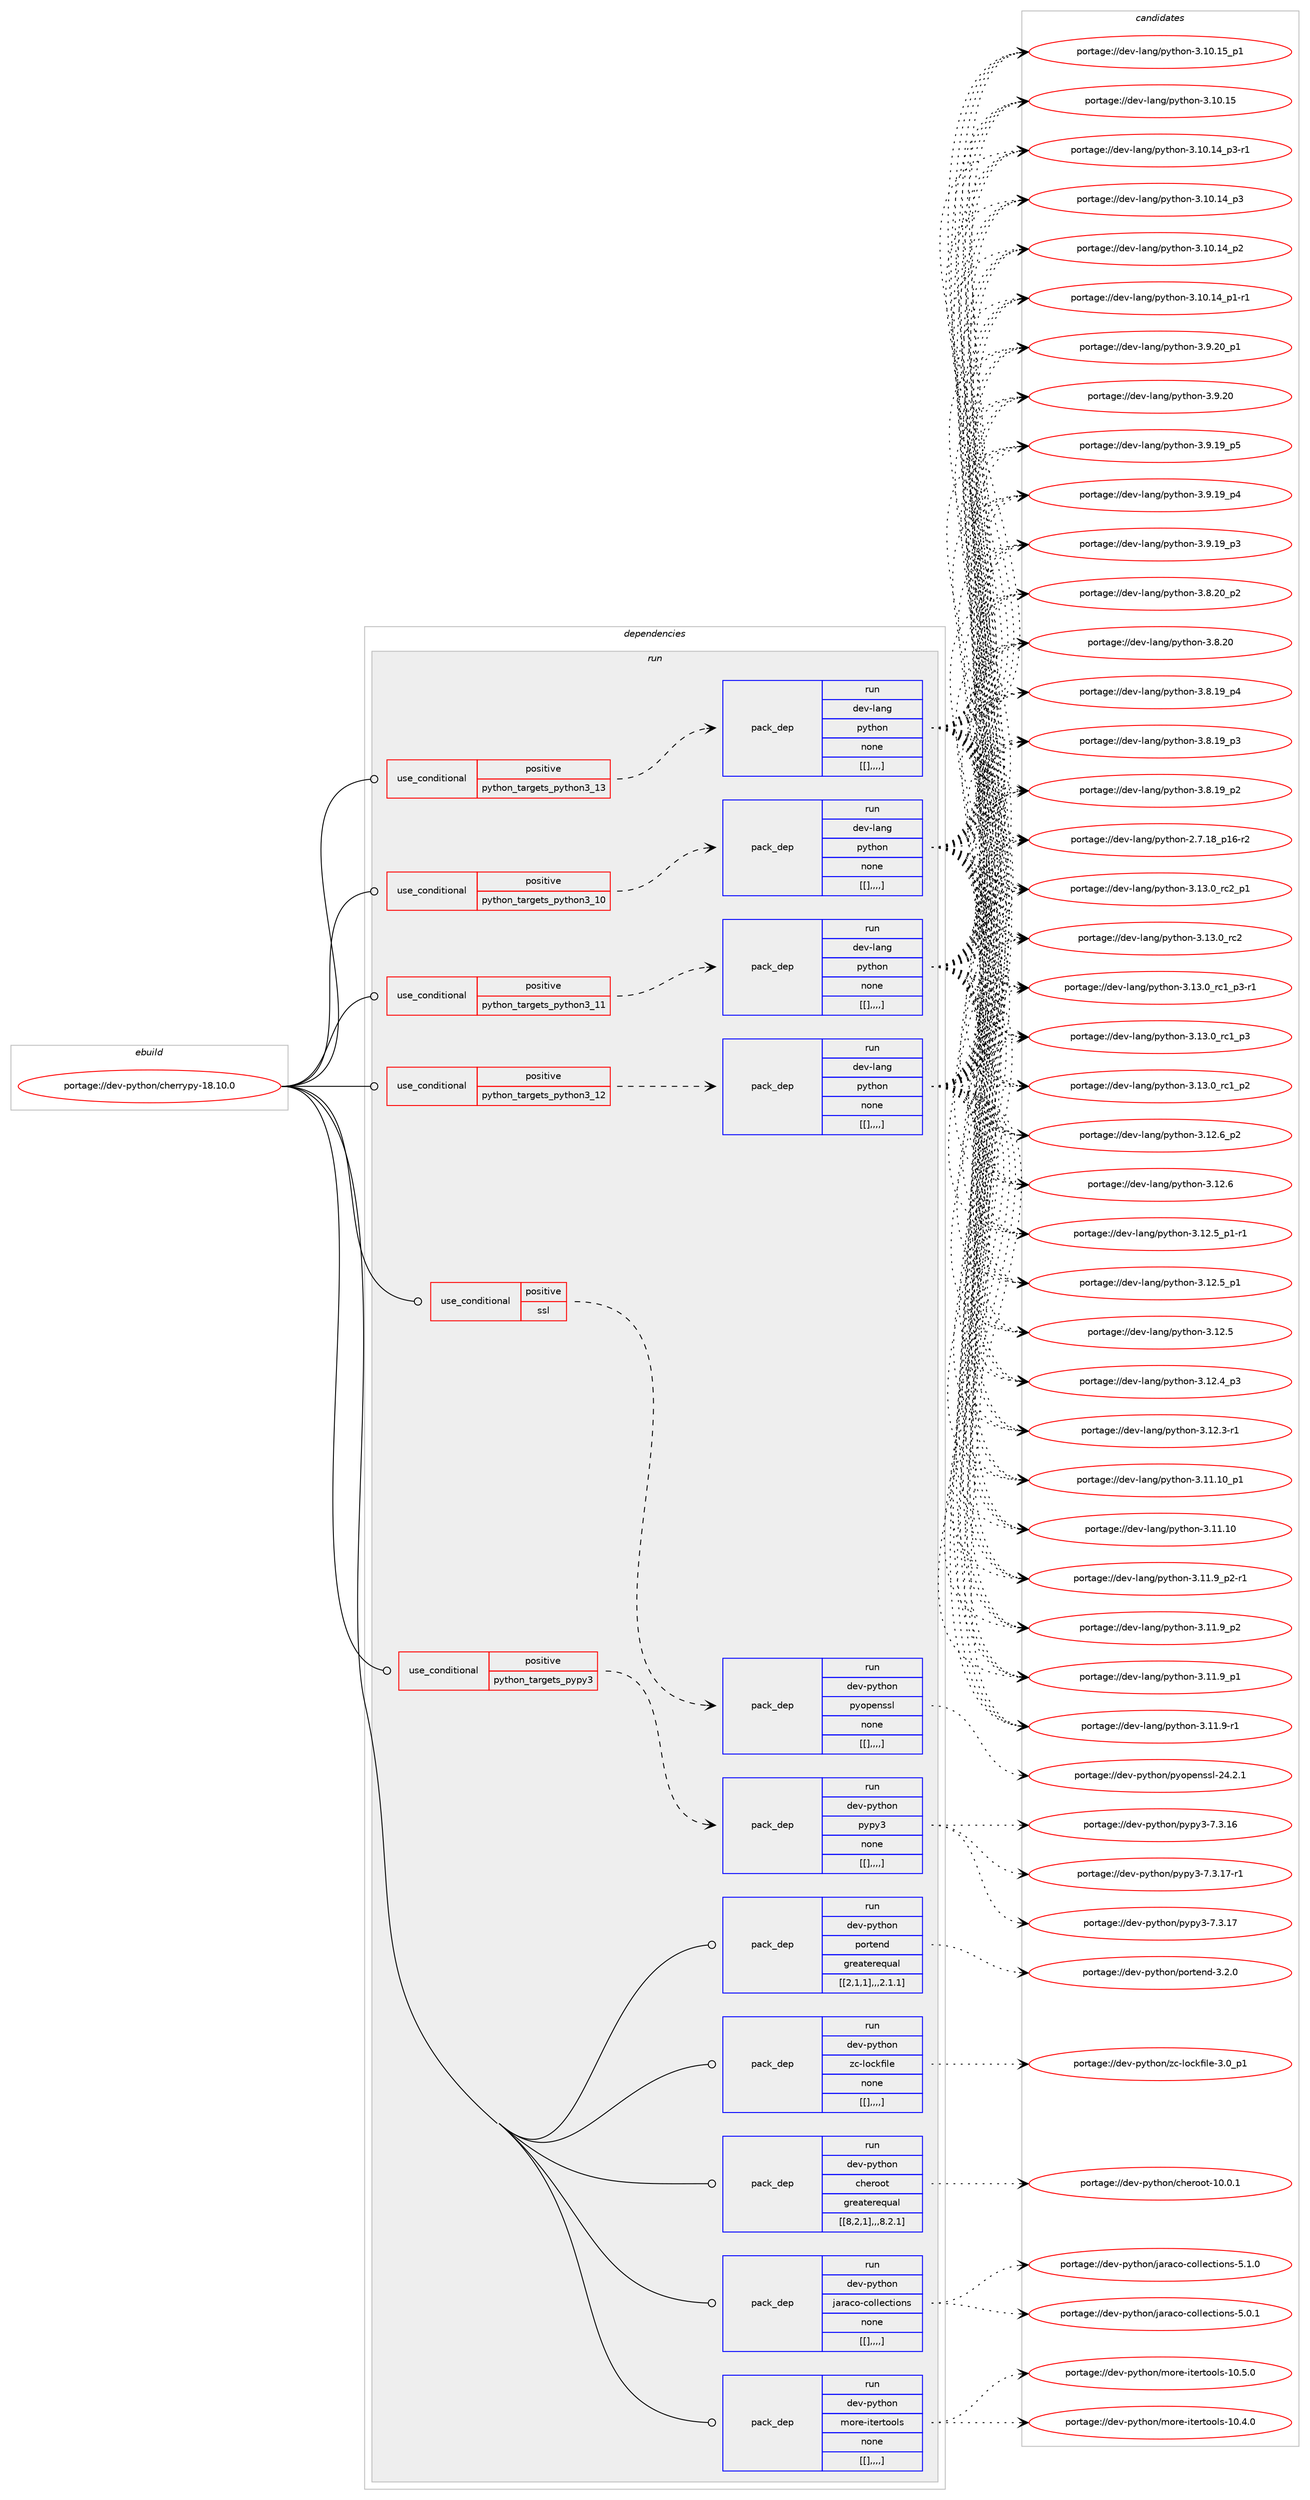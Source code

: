 digraph prolog {

# *************
# Graph options
# *************

newrank=true;
concentrate=true;
compound=true;
graph [rankdir=LR,fontname=Helvetica,fontsize=10,ranksep=1.5];#, ranksep=2.5, nodesep=0.2];
edge  [arrowhead=vee];
node  [fontname=Helvetica,fontsize=10];

# **********
# The ebuild
# **********

subgraph cluster_leftcol {
color=gray;
label=<<i>ebuild</i>>;
id [label="portage://dev-python/cherrypy-18.10.0", color=red, width=4, href="../dev-python/cherrypy-18.10.0.svg"];
}

# ****************
# The dependencies
# ****************

subgraph cluster_midcol {
color=gray;
label=<<i>dependencies</i>>;
subgraph cluster_compile {
fillcolor="#eeeeee";
style=filled;
label=<<i>compile</i>>;
}
subgraph cluster_compileandrun {
fillcolor="#eeeeee";
style=filled;
label=<<i>compile and run</i>>;
}
subgraph cluster_run {
fillcolor="#eeeeee";
style=filled;
label=<<i>run</i>>;
subgraph cond32752 {
dependency145313 [label=<<TABLE BORDER="0" CELLBORDER="1" CELLSPACING="0" CELLPADDING="4"><TR><TD ROWSPAN="3" CELLPADDING="10">use_conditional</TD></TR><TR><TD>positive</TD></TR><TR><TD>python_targets_pypy3</TD></TR></TABLE>>, shape=none, color=red];
subgraph pack111349 {
dependency145314 [label=<<TABLE BORDER="0" CELLBORDER="1" CELLSPACING="0" CELLPADDING="4" WIDTH="220"><TR><TD ROWSPAN="6" CELLPADDING="30">pack_dep</TD></TR><TR><TD WIDTH="110">run</TD></TR><TR><TD>dev-python</TD></TR><TR><TD>pypy3</TD></TR><TR><TD>none</TD></TR><TR><TD>[[],,,,]</TD></TR></TABLE>>, shape=none, color=blue];
}
dependency145313:e -> dependency145314:w [weight=20,style="dashed",arrowhead="vee"];
}
id:e -> dependency145313:w [weight=20,style="solid",arrowhead="odot"];
subgraph cond32753 {
dependency145315 [label=<<TABLE BORDER="0" CELLBORDER="1" CELLSPACING="0" CELLPADDING="4"><TR><TD ROWSPAN="3" CELLPADDING="10">use_conditional</TD></TR><TR><TD>positive</TD></TR><TR><TD>python_targets_python3_10</TD></TR></TABLE>>, shape=none, color=red];
subgraph pack111350 {
dependency145316 [label=<<TABLE BORDER="0" CELLBORDER="1" CELLSPACING="0" CELLPADDING="4" WIDTH="220"><TR><TD ROWSPAN="6" CELLPADDING="30">pack_dep</TD></TR><TR><TD WIDTH="110">run</TD></TR><TR><TD>dev-lang</TD></TR><TR><TD>python</TD></TR><TR><TD>none</TD></TR><TR><TD>[[],,,,]</TD></TR></TABLE>>, shape=none, color=blue];
}
dependency145315:e -> dependency145316:w [weight=20,style="dashed",arrowhead="vee"];
}
id:e -> dependency145315:w [weight=20,style="solid",arrowhead="odot"];
subgraph cond32754 {
dependency145317 [label=<<TABLE BORDER="0" CELLBORDER="1" CELLSPACING="0" CELLPADDING="4"><TR><TD ROWSPAN="3" CELLPADDING="10">use_conditional</TD></TR><TR><TD>positive</TD></TR><TR><TD>python_targets_python3_11</TD></TR></TABLE>>, shape=none, color=red];
subgraph pack111351 {
dependency145318 [label=<<TABLE BORDER="0" CELLBORDER="1" CELLSPACING="0" CELLPADDING="4" WIDTH="220"><TR><TD ROWSPAN="6" CELLPADDING="30">pack_dep</TD></TR><TR><TD WIDTH="110">run</TD></TR><TR><TD>dev-lang</TD></TR><TR><TD>python</TD></TR><TR><TD>none</TD></TR><TR><TD>[[],,,,]</TD></TR></TABLE>>, shape=none, color=blue];
}
dependency145317:e -> dependency145318:w [weight=20,style="dashed",arrowhead="vee"];
}
id:e -> dependency145317:w [weight=20,style="solid",arrowhead="odot"];
subgraph cond32755 {
dependency145319 [label=<<TABLE BORDER="0" CELLBORDER="1" CELLSPACING="0" CELLPADDING="4"><TR><TD ROWSPAN="3" CELLPADDING="10">use_conditional</TD></TR><TR><TD>positive</TD></TR><TR><TD>python_targets_python3_12</TD></TR></TABLE>>, shape=none, color=red];
subgraph pack111352 {
dependency145320 [label=<<TABLE BORDER="0" CELLBORDER="1" CELLSPACING="0" CELLPADDING="4" WIDTH="220"><TR><TD ROWSPAN="6" CELLPADDING="30">pack_dep</TD></TR><TR><TD WIDTH="110">run</TD></TR><TR><TD>dev-lang</TD></TR><TR><TD>python</TD></TR><TR><TD>none</TD></TR><TR><TD>[[],,,,]</TD></TR></TABLE>>, shape=none, color=blue];
}
dependency145319:e -> dependency145320:w [weight=20,style="dashed",arrowhead="vee"];
}
id:e -> dependency145319:w [weight=20,style="solid",arrowhead="odot"];
subgraph cond32756 {
dependency145321 [label=<<TABLE BORDER="0" CELLBORDER="1" CELLSPACING="0" CELLPADDING="4"><TR><TD ROWSPAN="3" CELLPADDING="10">use_conditional</TD></TR><TR><TD>positive</TD></TR><TR><TD>python_targets_python3_13</TD></TR></TABLE>>, shape=none, color=red];
subgraph pack111353 {
dependency145322 [label=<<TABLE BORDER="0" CELLBORDER="1" CELLSPACING="0" CELLPADDING="4" WIDTH="220"><TR><TD ROWSPAN="6" CELLPADDING="30">pack_dep</TD></TR><TR><TD WIDTH="110">run</TD></TR><TR><TD>dev-lang</TD></TR><TR><TD>python</TD></TR><TR><TD>none</TD></TR><TR><TD>[[],,,,]</TD></TR></TABLE>>, shape=none, color=blue];
}
dependency145321:e -> dependency145322:w [weight=20,style="dashed",arrowhead="vee"];
}
id:e -> dependency145321:w [weight=20,style="solid",arrowhead="odot"];
subgraph cond32757 {
dependency145323 [label=<<TABLE BORDER="0" CELLBORDER="1" CELLSPACING="0" CELLPADDING="4"><TR><TD ROWSPAN="3" CELLPADDING="10">use_conditional</TD></TR><TR><TD>positive</TD></TR><TR><TD>ssl</TD></TR></TABLE>>, shape=none, color=red];
subgraph pack111354 {
dependency145324 [label=<<TABLE BORDER="0" CELLBORDER="1" CELLSPACING="0" CELLPADDING="4" WIDTH="220"><TR><TD ROWSPAN="6" CELLPADDING="30">pack_dep</TD></TR><TR><TD WIDTH="110">run</TD></TR><TR><TD>dev-python</TD></TR><TR><TD>pyopenssl</TD></TR><TR><TD>none</TD></TR><TR><TD>[[],,,,]</TD></TR></TABLE>>, shape=none, color=blue];
}
dependency145323:e -> dependency145324:w [weight=20,style="dashed",arrowhead="vee"];
}
id:e -> dependency145323:w [weight=20,style="solid",arrowhead="odot"];
subgraph pack111355 {
dependency145325 [label=<<TABLE BORDER="0" CELLBORDER="1" CELLSPACING="0" CELLPADDING="4" WIDTH="220"><TR><TD ROWSPAN="6" CELLPADDING="30">pack_dep</TD></TR><TR><TD WIDTH="110">run</TD></TR><TR><TD>dev-python</TD></TR><TR><TD>cheroot</TD></TR><TR><TD>greaterequal</TD></TR><TR><TD>[[8,2,1],,,8.2.1]</TD></TR></TABLE>>, shape=none, color=blue];
}
id:e -> dependency145325:w [weight=20,style="solid",arrowhead="odot"];
subgraph pack111356 {
dependency145326 [label=<<TABLE BORDER="0" CELLBORDER="1" CELLSPACING="0" CELLPADDING="4" WIDTH="220"><TR><TD ROWSPAN="6" CELLPADDING="30">pack_dep</TD></TR><TR><TD WIDTH="110">run</TD></TR><TR><TD>dev-python</TD></TR><TR><TD>jaraco-collections</TD></TR><TR><TD>none</TD></TR><TR><TD>[[],,,,]</TD></TR></TABLE>>, shape=none, color=blue];
}
id:e -> dependency145326:w [weight=20,style="solid",arrowhead="odot"];
subgraph pack111357 {
dependency145327 [label=<<TABLE BORDER="0" CELLBORDER="1" CELLSPACING="0" CELLPADDING="4" WIDTH="220"><TR><TD ROWSPAN="6" CELLPADDING="30">pack_dep</TD></TR><TR><TD WIDTH="110">run</TD></TR><TR><TD>dev-python</TD></TR><TR><TD>more-itertools</TD></TR><TR><TD>none</TD></TR><TR><TD>[[],,,,]</TD></TR></TABLE>>, shape=none, color=blue];
}
id:e -> dependency145327:w [weight=20,style="solid",arrowhead="odot"];
subgraph pack111358 {
dependency145328 [label=<<TABLE BORDER="0" CELLBORDER="1" CELLSPACING="0" CELLPADDING="4" WIDTH="220"><TR><TD ROWSPAN="6" CELLPADDING="30">pack_dep</TD></TR><TR><TD WIDTH="110">run</TD></TR><TR><TD>dev-python</TD></TR><TR><TD>portend</TD></TR><TR><TD>greaterequal</TD></TR><TR><TD>[[2,1,1],,,2.1.1]</TD></TR></TABLE>>, shape=none, color=blue];
}
id:e -> dependency145328:w [weight=20,style="solid",arrowhead="odot"];
subgraph pack111359 {
dependency145329 [label=<<TABLE BORDER="0" CELLBORDER="1" CELLSPACING="0" CELLPADDING="4" WIDTH="220"><TR><TD ROWSPAN="6" CELLPADDING="30">pack_dep</TD></TR><TR><TD WIDTH="110">run</TD></TR><TR><TD>dev-python</TD></TR><TR><TD>zc-lockfile</TD></TR><TR><TD>none</TD></TR><TR><TD>[[],,,,]</TD></TR></TABLE>>, shape=none, color=blue];
}
id:e -> dependency145329:w [weight=20,style="solid",arrowhead="odot"];
}
}

# **************
# The candidates
# **************

subgraph cluster_choices {
rank=same;
color=gray;
label=<<i>candidates</i>>;

subgraph choice111349 {
color=black;
nodesep=1;
choice100101118451121211161041111104711212111212151455546514649554511449 [label="portage://dev-python/pypy3-7.3.17-r1", color=red, width=4,href="../dev-python/pypy3-7.3.17-r1.svg"];
choice10010111845112121116104111110471121211121215145554651464955 [label="portage://dev-python/pypy3-7.3.17", color=red, width=4,href="../dev-python/pypy3-7.3.17.svg"];
choice10010111845112121116104111110471121211121215145554651464954 [label="portage://dev-python/pypy3-7.3.16", color=red, width=4,href="../dev-python/pypy3-7.3.16.svg"];
dependency145314:e -> choice100101118451121211161041111104711212111212151455546514649554511449:w [style=dotted,weight="100"];
dependency145314:e -> choice10010111845112121116104111110471121211121215145554651464955:w [style=dotted,weight="100"];
dependency145314:e -> choice10010111845112121116104111110471121211121215145554651464954:w [style=dotted,weight="100"];
}
subgraph choice111350 {
color=black;
nodesep=1;
choice100101118451089711010347112121116104111110455146495146489511499509511249 [label="portage://dev-lang/python-3.13.0_rc2_p1", color=red, width=4,href="../dev-lang/python-3.13.0_rc2_p1.svg"];
choice10010111845108971101034711212111610411111045514649514648951149950 [label="portage://dev-lang/python-3.13.0_rc2", color=red, width=4,href="../dev-lang/python-3.13.0_rc2.svg"];
choice1001011184510897110103471121211161041111104551464951464895114994995112514511449 [label="portage://dev-lang/python-3.13.0_rc1_p3-r1", color=red, width=4,href="../dev-lang/python-3.13.0_rc1_p3-r1.svg"];
choice100101118451089711010347112121116104111110455146495146489511499499511251 [label="portage://dev-lang/python-3.13.0_rc1_p3", color=red, width=4,href="../dev-lang/python-3.13.0_rc1_p3.svg"];
choice100101118451089711010347112121116104111110455146495146489511499499511250 [label="portage://dev-lang/python-3.13.0_rc1_p2", color=red, width=4,href="../dev-lang/python-3.13.0_rc1_p2.svg"];
choice100101118451089711010347112121116104111110455146495046549511250 [label="portage://dev-lang/python-3.12.6_p2", color=red, width=4,href="../dev-lang/python-3.12.6_p2.svg"];
choice10010111845108971101034711212111610411111045514649504654 [label="portage://dev-lang/python-3.12.6", color=red, width=4,href="../dev-lang/python-3.12.6.svg"];
choice1001011184510897110103471121211161041111104551464950465395112494511449 [label="portage://dev-lang/python-3.12.5_p1-r1", color=red, width=4,href="../dev-lang/python-3.12.5_p1-r1.svg"];
choice100101118451089711010347112121116104111110455146495046539511249 [label="portage://dev-lang/python-3.12.5_p1", color=red, width=4,href="../dev-lang/python-3.12.5_p1.svg"];
choice10010111845108971101034711212111610411111045514649504653 [label="portage://dev-lang/python-3.12.5", color=red, width=4,href="../dev-lang/python-3.12.5.svg"];
choice100101118451089711010347112121116104111110455146495046529511251 [label="portage://dev-lang/python-3.12.4_p3", color=red, width=4,href="../dev-lang/python-3.12.4_p3.svg"];
choice100101118451089711010347112121116104111110455146495046514511449 [label="portage://dev-lang/python-3.12.3-r1", color=red, width=4,href="../dev-lang/python-3.12.3-r1.svg"];
choice10010111845108971101034711212111610411111045514649494649489511249 [label="portage://dev-lang/python-3.11.10_p1", color=red, width=4,href="../dev-lang/python-3.11.10_p1.svg"];
choice1001011184510897110103471121211161041111104551464949464948 [label="portage://dev-lang/python-3.11.10", color=red, width=4,href="../dev-lang/python-3.11.10.svg"];
choice1001011184510897110103471121211161041111104551464949465795112504511449 [label="portage://dev-lang/python-3.11.9_p2-r1", color=red, width=4,href="../dev-lang/python-3.11.9_p2-r1.svg"];
choice100101118451089711010347112121116104111110455146494946579511250 [label="portage://dev-lang/python-3.11.9_p2", color=red, width=4,href="../dev-lang/python-3.11.9_p2.svg"];
choice100101118451089711010347112121116104111110455146494946579511249 [label="portage://dev-lang/python-3.11.9_p1", color=red, width=4,href="../dev-lang/python-3.11.9_p1.svg"];
choice100101118451089711010347112121116104111110455146494946574511449 [label="portage://dev-lang/python-3.11.9-r1", color=red, width=4,href="../dev-lang/python-3.11.9-r1.svg"];
choice10010111845108971101034711212111610411111045514649484649539511249 [label="portage://dev-lang/python-3.10.15_p1", color=red, width=4,href="../dev-lang/python-3.10.15_p1.svg"];
choice1001011184510897110103471121211161041111104551464948464953 [label="portage://dev-lang/python-3.10.15", color=red, width=4,href="../dev-lang/python-3.10.15.svg"];
choice100101118451089711010347112121116104111110455146494846495295112514511449 [label="portage://dev-lang/python-3.10.14_p3-r1", color=red, width=4,href="../dev-lang/python-3.10.14_p3-r1.svg"];
choice10010111845108971101034711212111610411111045514649484649529511251 [label="portage://dev-lang/python-3.10.14_p3", color=red, width=4,href="../dev-lang/python-3.10.14_p3.svg"];
choice10010111845108971101034711212111610411111045514649484649529511250 [label="portage://dev-lang/python-3.10.14_p2", color=red, width=4,href="../dev-lang/python-3.10.14_p2.svg"];
choice100101118451089711010347112121116104111110455146494846495295112494511449 [label="portage://dev-lang/python-3.10.14_p1-r1", color=red, width=4,href="../dev-lang/python-3.10.14_p1-r1.svg"];
choice100101118451089711010347112121116104111110455146574650489511249 [label="portage://dev-lang/python-3.9.20_p1", color=red, width=4,href="../dev-lang/python-3.9.20_p1.svg"];
choice10010111845108971101034711212111610411111045514657465048 [label="portage://dev-lang/python-3.9.20", color=red, width=4,href="../dev-lang/python-3.9.20.svg"];
choice100101118451089711010347112121116104111110455146574649579511253 [label="portage://dev-lang/python-3.9.19_p5", color=red, width=4,href="../dev-lang/python-3.9.19_p5.svg"];
choice100101118451089711010347112121116104111110455146574649579511252 [label="portage://dev-lang/python-3.9.19_p4", color=red, width=4,href="../dev-lang/python-3.9.19_p4.svg"];
choice100101118451089711010347112121116104111110455146574649579511251 [label="portage://dev-lang/python-3.9.19_p3", color=red, width=4,href="../dev-lang/python-3.9.19_p3.svg"];
choice100101118451089711010347112121116104111110455146564650489511250 [label="portage://dev-lang/python-3.8.20_p2", color=red, width=4,href="../dev-lang/python-3.8.20_p2.svg"];
choice10010111845108971101034711212111610411111045514656465048 [label="portage://dev-lang/python-3.8.20", color=red, width=4,href="../dev-lang/python-3.8.20.svg"];
choice100101118451089711010347112121116104111110455146564649579511252 [label="portage://dev-lang/python-3.8.19_p4", color=red, width=4,href="../dev-lang/python-3.8.19_p4.svg"];
choice100101118451089711010347112121116104111110455146564649579511251 [label="portage://dev-lang/python-3.8.19_p3", color=red, width=4,href="../dev-lang/python-3.8.19_p3.svg"];
choice100101118451089711010347112121116104111110455146564649579511250 [label="portage://dev-lang/python-3.8.19_p2", color=red, width=4,href="../dev-lang/python-3.8.19_p2.svg"];
choice100101118451089711010347112121116104111110455046554649569511249544511450 [label="portage://dev-lang/python-2.7.18_p16-r2", color=red, width=4,href="../dev-lang/python-2.7.18_p16-r2.svg"];
dependency145316:e -> choice100101118451089711010347112121116104111110455146495146489511499509511249:w [style=dotted,weight="100"];
dependency145316:e -> choice10010111845108971101034711212111610411111045514649514648951149950:w [style=dotted,weight="100"];
dependency145316:e -> choice1001011184510897110103471121211161041111104551464951464895114994995112514511449:w [style=dotted,weight="100"];
dependency145316:e -> choice100101118451089711010347112121116104111110455146495146489511499499511251:w [style=dotted,weight="100"];
dependency145316:e -> choice100101118451089711010347112121116104111110455146495146489511499499511250:w [style=dotted,weight="100"];
dependency145316:e -> choice100101118451089711010347112121116104111110455146495046549511250:w [style=dotted,weight="100"];
dependency145316:e -> choice10010111845108971101034711212111610411111045514649504654:w [style=dotted,weight="100"];
dependency145316:e -> choice1001011184510897110103471121211161041111104551464950465395112494511449:w [style=dotted,weight="100"];
dependency145316:e -> choice100101118451089711010347112121116104111110455146495046539511249:w [style=dotted,weight="100"];
dependency145316:e -> choice10010111845108971101034711212111610411111045514649504653:w [style=dotted,weight="100"];
dependency145316:e -> choice100101118451089711010347112121116104111110455146495046529511251:w [style=dotted,weight="100"];
dependency145316:e -> choice100101118451089711010347112121116104111110455146495046514511449:w [style=dotted,weight="100"];
dependency145316:e -> choice10010111845108971101034711212111610411111045514649494649489511249:w [style=dotted,weight="100"];
dependency145316:e -> choice1001011184510897110103471121211161041111104551464949464948:w [style=dotted,weight="100"];
dependency145316:e -> choice1001011184510897110103471121211161041111104551464949465795112504511449:w [style=dotted,weight="100"];
dependency145316:e -> choice100101118451089711010347112121116104111110455146494946579511250:w [style=dotted,weight="100"];
dependency145316:e -> choice100101118451089711010347112121116104111110455146494946579511249:w [style=dotted,weight="100"];
dependency145316:e -> choice100101118451089711010347112121116104111110455146494946574511449:w [style=dotted,weight="100"];
dependency145316:e -> choice10010111845108971101034711212111610411111045514649484649539511249:w [style=dotted,weight="100"];
dependency145316:e -> choice1001011184510897110103471121211161041111104551464948464953:w [style=dotted,weight="100"];
dependency145316:e -> choice100101118451089711010347112121116104111110455146494846495295112514511449:w [style=dotted,weight="100"];
dependency145316:e -> choice10010111845108971101034711212111610411111045514649484649529511251:w [style=dotted,weight="100"];
dependency145316:e -> choice10010111845108971101034711212111610411111045514649484649529511250:w [style=dotted,weight="100"];
dependency145316:e -> choice100101118451089711010347112121116104111110455146494846495295112494511449:w [style=dotted,weight="100"];
dependency145316:e -> choice100101118451089711010347112121116104111110455146574650489511249:w [style=dotted,weight="100"];
dependency145316:e -> choice10010111845108971101034711212111610411111045514657465048:w [style=dotted,weight="100"];
dependency145316:e -> choice100101118451089711010347112121116104111110455146574649579511253:w [style=dotted,weight="100"];
dependency145316:e -> choice100101118451089711010347112121116104111110455146574649579511252:w [style=dotted,weight="100"];
dependency145316:e -> choice100101118451089711010347112121116104111110455146574649579511251:w [style=dotted,weight="100"];
dependency145316:e -> choice100101118451089711010347112121116104111110455146564650489511250:w [style=dotted,weight="100"];
dependency145316:e -> choice10010111845108971101034711212111610411111045514656465048:w [style=dotted,weight="100"];
dependency145316:e -> choice100101118451089711010347112121116104111110455146564649579511252:w [style=dotted,weight="100"];
dependency145316:e -> choice100101118451089711010347112121116104111110455146564649579511251:w [style=dotted,weight="100"];
dependency145316:e -> choice100101118451089711010347112121116104111110455146564649579511250:w [style=dotted,weight="100"];
dependency145316:e -> choice100101118451089711010347112121116104111110455046554649569511249544511450:w [style=dotted,weight="100"];
}
subgraph choice111351 {
color=black;
nodesep=1;
choice100101118451089711010347112121116104111110455146495146489511499509511249 [label="portage://dev-lang/python-3.13.0_rc2_p1", color=red, width=4,href="../dev-lang/python-3.13.0_rc2_p1.svg"];
choice10010111845108971101034711212111610411111045514649514648951149950 [label="portage://dev-lang/python-3.13.0_rc2", color=red, width=4,href="../dev-lang/python-3.13.0_rc2.svg"];
choice1001011184510897110103471121211161041111104551464951464895114994995112514511449 [label="portage://dev-lang/python-3.13.0_rc1_p3-r1", color=red, width=4,href="../dev-lang/python-3.13.0_rc1_p3-r1.svg"];
choice100101118451089711010347112121116104111110455146495146489511499499511251 [label="portage://dev-lang/python-3.13.0_rc1_p3", color=red, width=4,href="../dev-lang/python-3.13.0_rc1_p3.svg"];
choice100101118451089711010347112121116104111110455146495146489511499499511250 [label="portage://dev-lang/python-3.13.0_rc1_p2", color=red, width=4,href="../dev-lang/python-3.13.0_rc1_p2.svg"];
choice100101118451089711010347112121116104111110455146495046549511250 [label="portage://dev-lang/python-3.12.6_p2", color=red, width=4,href="../dev-lang/python-3.12.6_p2.svg"];
choice10010111845108971101034711212111610411111045514649504654 [label="portage://dev-lang/python-3.12.6", color=red, width=4,href="../dev-lang/python-3.12.6.svg"];
choice1001011184510897110103471121211161041111104551464950465395112494511449 [label="portage://dev-lang/python-3.12.5_p1-r1", color=red, width=4,href="../dev-lang/python-3.12.5_p1-r1.svg"];
choice100101118451089711010347112121116104111110455146495046539511249 [label="portage://dev-lang/python-3.12.5_p1", color=red, width=4,href="../dev-lang/python-3.12.5_p1.svg"];
choice10010111845108971101034711212111610411111045514649504653 [label="portage://dev-lang/python-3.12.5", color=red, width=4,href="../dev-lang/python-3.12.5.svg"];
choice100101118451089711010347112121116104111110455146495046529511251 [label="portage://dev-lang/python-3.12.4_p3", color=red, width=4,href="../dev-lang/python-3.12.4_p3.svg"];
choice100101118451089711010347112121116104111110455146495046514511449 [label="portage://dev-lang/python-3.12.3-r1", color=red, width=4,href="../dev-lang/python-3.12.3-r1.svg"];
choice10010111845108971101034711212111610411111045514649494649489511249 [label="portage://dev-lang/python-3.11.10_p1", color=red, width=4,href="../dev-lang/python-3.11.10_p1.svg"];
choice1001011184510897110103471121211161041111104551464949464948 [label="portage://dev-lang/python-3.11.10", color=red, width=4,href="../dev-lang/python-3.11.10.svg"];
choice1001011184510897110103471121211161041111104551464949465795112504511449 [label="portage://dev-lang/python-3.11.9_p2-r1", color=red, width=4,href="../dev-lang/python-3.11.9_p2-r1.svg"];
choice100101118451089711010347112121116104111110455146494946579511250 [label="portage://dev-lang/python-3.11.9_p2", color=red, width=4,href="../dev-lang/python-3.11.9_p2.svg"];
choice100101118451089711010347112121116104111110455146494946579511249 [label="portage://dev-lang/python-3.11.9_p1", color=red, width=4,href="../dev-lang/python-3.11.9_p1.svg"];
choice100101118451089711010347112121116104111110455146494946574511449 [label="portage://dev-lang/python-3.11.9-r1", color=red, width=4,href="../dev-lang/python-3.11.9-r1.svg"];
choice10010111845108971101034711212111610411111045514649484649539511249 [label="portage://dev-lang/python-3.10.15_p1", color=red, width=4,href="../dev-lang/python-3.10.15_p1.svg"];
choice1001011184510897110103471121211161041111104551464948464953 [label="portage://dev-lang/python-3.10.15", color=red, width=4,href="../dev-lang/python-3.10.15.svg"];
choice100101118451089711010347112121116104111110455146494846495295112514511449 [label="portage://dev-lang/python-3.10.14_p3-r1", color=red, width=4,href="../dev-lang/python-3.10.14_p3-r1.svg"];
choice10010111845108971101034711212111610411111045514649484649529511251 [label="portage://dev-lang/python-3.10.14_p3", color=red, width=4,href="../dev-lang/python-3.10.14_p3.svg"];
choice10010111845108971101034711212111610411111045514649484649529511250 [label="portage://dev-lang/python-3.10.14_p2", color=red, width=4,href="../dev-lang/python-3.10.14_p2.svg"];
choice100101118451089711010347112121116104111110455146494846495295112494511449 [label="portage://dev-lang/python-3.10.14_p1-r1", color=red, width=4,href="../dev-lang/python-3.10.14_p1-r1.svg"];
choice100101118451089711010347112121116104111110455146574650489511249 [label="portage://dev-lang/python-3.9.20_p1", color=red, width=4,href="../dev-lang/python-3.9.20_p1.svg"];
choice10010111845108971101034711212111610411111045514657465048 [label="portage://dev-lang/python-3.9.20", color=red, width=4,href="../dev-lang/python-3.9.20.svg"];
choice100101118451089711010347112121116104111110455146574649579511253 [label="portage://dev-lang/python-3.9.19_p5", color=red, width=4,href="../dev-lang/python-3.9.19_p5.svg"];
choice100101118451089711010347112121116104111110455146574649579511252 [label="portage://dev-lang/python-3.9.19_p4", color=red, width=4,href="../dev-lang/python-3.9.19_p4.svg"];
choice100101118451089711010347112121116104111110455146574649579511251 [label="portage://dev-lang/python-3.9.19_p3", color=red, width=4,href="../dev-lang/python-3.9.19_p3.svg"];
choice100101118451089711010347112121116104111110455146564650489511250 [label="portage://dev-lang/python-3.8.20_p2", color=red, width=4,href="../dev-lang/python-3.8.20_p2.svg"];
choice10010111845108971101034711212111610411111045514656465048 [label="portage://dev-lang/python-3.8.20", color=red, width=4,href="../dev-lang/python-3.8.20.svg"];
choice100101118451089711010347112121116104111110455146564649579511252 [label="portage://dev-lang/python-3.8.19_p4", color=red, width=4,href="../dev-lang/python-3.8.19_p4.svg"];
choice100101118451089711010347112121116104111110455146564649579511251 [label="portage://dev-lang/python-3.8.19_p3", color=red, width=4,href="../dev-lang/python-3.8.19_p3.svg"];
choice100101118451089711010347112121116104111110455146564649579511250 [label="portage://dev-lang/python-3.8.19_p2", color=red, width=4,href="../dev-lang/python-3.8.19_p2.svg"];
choice100101118451089711010347112121116104111110455046554649569511249544511450 [label="portage://dev-lang/python-2.7.18_p16-r2", color=red, width=4,href="../dev-lang/python-2.7.18_p16-r2.svg"];
dependency145318:e -> choice100101118451089711010347112121116104111110455146495146489511499509511249:w [style=dotted,weight="100"];
dependency145318:e -> choice10010111845108971101034711212111610411111045514649514648951149950:w [style=dotted,weight="100"];
dependency145318:e -> choice1001011184510897110103471121211161041111104551464951464895114994995112514511449:w [style=dotted,weight="100"];
dependency145318:e -> choice100101118451089711010347112121116104111110455146495146489511499499511251:w [style=dotted,weight="100"];
dependency145318:e -> choice100101118451089711010347112121116104111110455146495146489511499499511250:w [style=dotted,weight="100"];
dependency145318:e -> choice100101118451089711010347112121116104111110455146495046549511250:w [style=dotted,weight="100"];
dependency145318:e -> choice10010111845108971101034711212111610411111045514649504654:w [style=dotted,weight="100"];
dependency145318:e -> choice1001011184510897110103471121211161041111104551464950465395112494511449:w [style=dotted,weight="100"];
dependency145318:e -> choice100101118451089711010347112121116104111110455146495046539511249:w [style=dotted,weight="100"];
dependency145318:e -> choice10010111845108971101034711212111610411111045514649504653:w [style=dotted,weight="100"];
dependency145318:e -> choice100101118451089711010347112121116104111110455146495046529511251:w [style=dotted,weight="100"];
dependency145318:e -> choice100101118451089711010347112121116104111110455146495046514511449:w [style=dotted,weight="100"];
dependency145318:e -> choice10010111845108971101034711212111610411111045514649494649489511249:w [style=dotted,weight="100"];
dependency145318:e -> choice1001011184510897110103471121211161041111104551464949464948:w [style=dotted,weight="100"];
dependency145318:e -> choice1001011184510897110103471121211161041111104551464949465795112504511449:w [style=dotted,weight="100"];
dependency145318:e -> choice100101118451089711010347112121116104111110455146494946579511250:w [style=dotted,weight="100"];
dependency145318:e -> choice100101118451089711010347112121116104111110455146494946579511249:w [style=dotted,weight="100"];
dependency145318:e -> choice100101118451089711010347112121116104111110455146494946574511449:w [style=dotted,weight="100"];
dependency145318:e -> choice10010111845108971101034711212111610411111045514649484649539511249:w [style=dotted,weight="100"];
dependency145318:e -> choice1001011184510897110103471121211161041111104551464948464953:w [style=dotted,weight="100"];
dependency145318:e -> choice100101118451089711010347112121116104111110455146494846495295112514511449:w [style=dotted,weight="100"];
dependency145318:e -> choice10010111845108971101034711212111610411111045514649484649529511251:w [style=dotted,weight="100"];
dependency145318:e -> choice10010111845108971101034711212111610411111045514649484649529511250:w [style=dotted,weight="100"];
dependency145318:e -> choice100101118451089711010347112121116104111110455146494846495295112494511449:w [style=dotted,weight="100"];
dependency145318:e -> choice100101118451089711010347112121116104111110455146574650489511249:w [style=dotted,weight="100"];
dependency145318:e -> choice10010111845108971101034711212111610411111045514657465048:w [style=dotted,weight="100"];
dependency145318:e -> choice100101118451089711010347112121116104111110455146574649579511253:w [style=dotted,weight="100"];
dependency145318:e -> choice100101118451089711010347112121116104111110455146574649579511252:w [style=dotted,weight="100"];
dependency145318:e -> choice100101118451089711010347112121116104111110455146574649579511251:w [style=dotted,weight="100"];
dependency145318:e -> choice100101118451089711010347112121116104111110455146564650489511250:w [style=dotted,weight="100"];
dependency145318:e -> choice10010111845108971101034711212111610411111045514656465048:w [style=dotted,weight="100"];
dependency145318:e -> choice100101118451089711010347112121116104111110455146564649579511252:w [style=dotted,weight="100"];
dependency145318:e -> choice100101118451089711010347112121116104111110455146564649579511251:w [style=dotted,weight="100"];
dependency145318:e -> choice100101118451089711010347112121116104111110455146564649579511250:w [style=dotted,weight="100"];
dependency145318:e -> choice100101118451089711010347112121116104111110455046554649569511249544511450:w [style=dotted,weight="100"];
}
subgraph choice111352 {
color=black;
nodesep=1;
choice100101118451089711010347112121116104111110455146495146489511499509511249 [label="portage://dev-lang/python-3.13.0_rc2_p1", color=red, width=4,href="../dev-lang/python-3.13.0_rc2_p1.svg"];
choice10010111845108971101034711212111610411111045514649514648951149950 [label="portage://dev-lang/python-3.13.0_rc2", color=red, width=4,href="../dev-lang/python-3.13.0_rc2.svg"];
choice1001011184510897110103471121211161041111104551464951464895114994995112514511449 [label="portage://dev-lang/python-3.13.0_rc1_p3-r1", color=red, width=4,href="../dev-lang/python-3.13.0_rc1_p3-r1.svg"];
choice100101118451089711010347112121116104111110455146495146489511499499511251 [label="portage://dev-lang/python-3.13.0_rc1_p3", color=red, width=4,href="../dev-lang/python-3.13.0_rc1_p3.svg"];
choice100101118451089711010347112121116104111110455146495146489511499499511250 [label="portage://dev-lang/python-3.13.0_rc1_p2", color=red, width=4,href="../dev-lang/python-3.13.0_rc1_p2.svg"];
choice100101118451089711010347112121116104111110455146495046549511250 [label="portage://dev-lang/python-3.12.6_p2", color=red, width=4,href="../dev-lang/python-3.12.6_p2.svg"];
choice10010111845108971101034711212111610411111045514649504654 [label="portage://dev-lang/python-3.12.6", color=red, width=4,href="../dev-lang/python-3.12.6.svg"];
choice1001011184510897110103471121211161041111104551464950465395112494511449 [label="portage://dev-lang/python-3.12.5_p1-r1", color=red, width=4,href="../dev-lang/python-3.12.5_p1-r1.svg"];
choice100101118451089711010347112121116104111110455146495046539511249 [label="portage://dev-lang/python-3.12.5_p1", color=red, width=4,href="../dev-lang/python-3.12.5_p1.svg"];
choice10010111845108971101034711212111610411111045514649504653 [label="portage://dev-lang/python-3.12.5", color=red, width=4,href="../dev-lang/python-3.12.5.svg"];
choice100101118451089711010347112121116104111110455146495046529511251 [label="portage://dev-lang/python-3.12.4_p3", color=red, width=4,href="../dev-lang/python-3.12.4_p3.svg"];
choice100101118451089711010347112121116104111110455146495046514511449 [label="portage://dev-lang/python-3.12.3-r1", color=red, width=4,href="../dev-lang/python-3.12.3-r1.svg"];
choice10010111845108971101034711212111610411111045514649494649489511249 [label="portage://dev-lang/python-3.11.10_p1", color=red, width=4,href="../dev-lang/python-3.11.10_p1.svg"];
choice1001011184510897110103471121211161041111104551464949464948 [label="portage://dev-lang/python-3.11.10", color=red, width=4,href="../dev-lang/python-3.11.10.svg"];
choice1001011184510897110103471121211161041111104551464949465795112504511449 [label="portage://dev-lang/python-3.11.9_p2-r1", color=red, width=4,href="../dev-lang/python-3.11.9_p2-r1.svg"];
choice100101118451089711010347112121116104111110455146494946579511250 [label="portage://dev-lang/python-3.11.9_p2", color=red, width=4,href="../dev-lang/python-3.11.9_p2.svg"];
choice100101118451089711010347112121116104111110455146494946579511249 [label="portage://dev-lang/python-3.11.9_p1", color=red, width=4,href="../dev-lang/python-3.11.9_p1.svg"];
choice100101118451089711010347112121116104111110455146494946574511449 [label="portage://dev-lang/python-3.11.9-r1", color=red, width=4,href="../dev-lang/python-3.11.9-r1.svg"];
choice10010111845108971101034711212111610411111045514649484649539511249 [label="portage://dev-lang/python-3.10.15_p1", color=red, width=4,href="../dev-lang/python-3.10.15_p1.svg"];
choice1001011184510897110103471121211161041111104551464948464953 [label="portage://dev-lang/python-3.10.15", color=red, width=4,href="../dev-lang/python-3.10.15.svg"];
choice100101118451089711010347112121116104111110455146494846495295112514511449 [label="portage://dev-lang/python-3.10.14_p3-r1", color=red, width=4,href="../dev-lang/python-3.10.14_p3-r1.svg"];
choice10010111845108971101034711212111610411111045514649484649529511251 [label="portage://dev-lang/python-3.10.14_p3", color=red, width=4,href="../dev-lang/python-3.10.14_p3.svg"];
choice10010111845108971101034711212111610411111045514649484649529511250 [label="portage://dev-lang/python-3.10.14_p2", color=red, width=4,href="../dev-lang/python-3.10.14_p2.svg"];
choice100101118451089711010347112121116104111110455146494846495295112494511449 [label="portage://dev-lang/python-3.10.14_p1-r1", color=red, width=4,href="../dev-lang/python-3.10.14_p1-r1.svg"];
choice100101118451089711010347112121116104111110455146574650489511249 [label="portage://dev-lang/python-3.9.20_p1", color=red, width=4,href="../dev-lang/python-3.9.20_p1.svg"];
choice10010111845108971101034711212111610411111045514657465048 [label="portage://dev-lang/python-3.9.20", color=red, width=4,href="../dev-lang/python-3.9.20.svg"];
choice100101118451089711010347112121116104111110455146574649579511253 [label="portage://dev-lang/python-3.9.19_p5", color=red, width=4,href="../dev-lang/python-3.9.19_p5.svg"];
choice100101118451089711010347112121116104111110455146574649579511252 [label="portage://dev-lang/python-3.9.19_p4", color=red, width=4,href="../dev-lang/python-3.9.19_p4.svg"];
choice100101118451089711010347112121116104111110455146574649579511251 [label="portage://dev-lang/python-3.9.19_p3", color=red, width=4,href="../dev-lang/python-3.9.19_p3.svg"];
choice100101118451089711010347112121116104111110455146564650489511250 [label="portage://dev-lang/python-3.8.20_p2", color=red, width=4,href="../dev-lang/python-3.8.20_p2.svg"];
choice10010111845108971101034711212111610411111045514656465048 [label="portage://dev-lang/python-3.8.20", color=red, width=4,href="../dev-lang/python-3.8.20.svg"];
choice100101118451089711010347112121116104111110455146564649579511252 [label="portage://dev-lang/python-3.8.19_p4", color=red, width=4,href="../dev-lang/python-3.8.19_p4.svg"];
choice100101118451089711010347112121116104111110455146564649579511251 [label="portage://dev-lang/python-3.8.19_p3", color=red, width=4,href="../dev-lang/python-3.8.19_p3.svg"];
choice100101118451089711010347112121116104111110455146564649579511250 [label="portage://dev-lang/python-3.8.19_p2", color=red, width=4,href="../dev-lang/python-3.8.19_p2.svg"];
choice100101118451089711010347112121116104111110455046554649569511249544511450 [label="portage://dev-lang/python-2.7.18_p16-r2", color=red, width=4,href="../dev-lang/python-2.7.18_p16-r2.svg"];
dependency145320:e -> choice100101118451089711010347112121116104111110455146495146489511499509511249:w [style=dotted,weight="100"];
dependency145320:e -> choice10010111845108971101034711212111610411111045514649514648951149950:w [style=dotted,weight="100"];
dependency145320:e -> choice1001011184510897110103471121211161041111104551464951464895114994995112514511449:w [style=dotted,weight="100"];
dependency145320:e -> choice100101118451089711010347112121116104111110455146495146489511499499511251:w [style=dotted,weight="100"];
dependency145320:e -> choice100101118451089711010347112121116104111110455146495146489511499499511250:w [style=dotted,weight="100"];
dependency145320:e -> choice100101118451089711010347112121116104111110455146495046549511250:w [style=dotted,weight="100"];
dependency145320:e -> choice10010111845108971101034711212111610411111045514649504654:w [style=dotted,weight="100"];
dependency145320:e -> choice1001011184510897110103471121211161041111104551464950465395112494511449:w [style=dotted,weight="100"];
dependency145320:e -> choice100101118451089711010347112121116104111110455146495046539511249:w [style=dotted,weight="100"];
dependency145320:e -> choice10010111845108971101034711212111610411111045514649504653:w [style=dotted,weight="100"];
dependency145320:e -> choice100101118451089711010347112121116104111110455146495046529511251:w [style=dotted,weight="100"];
dependency145320:e -> choice100101118451089711010347112121116104111110455146495046514511449:w [style=dotted,weight="100"];
dependency145320:e -> choice10010111845108971101034711212111610411111045514649494649489511249:w [style=dotted,weight="100"];
dependency145320:e -> choice1001011184510897110103471121211161041111104551464949464948:w [style=dotted,weight="100"];
dependency145320:e -> choice1001011184510897110103471121211161041111104551464949465795112504511449:w [style=dotted,weight="100"];
dependency145320:e -> choice100101118451089711010347112121116104111110455146494946579511250:w [style=dotted,weight="100"];
dependency145320:e -> choice100101118451089711010347112121116104111110455146494946579511249:w [style=dotted,weight="100"];
dependency145320:e -> choice100101118451089711010347112121116104111110455146494946574511449:w [style=dotted,weight="100"];
dependency145320:e -> choice10010111845108971101034711212111610411111045514649484649539511249:w [style=dotted,weight="100"];
dependency145320:e -> choice1001011184510897110103471121211161041111104551464948464953:w [style=dotted,weight="100"];
dependency145320:e -> choice100101118451089711010347112121116104111110455146494846495295112514511449:w [style=dotted,weight="100"];
dependency145320:e -> choice10010111845108971101034711212111610411111045514649484649529511251:w [style=dotted,weight="100"];
dependency145320:e -> choice10010111845108971101034711212111610411111045514649484649529511250:w [style=dotted,weight="100"];
dependency145320:e -> choice100101118451089711010347112121116104111110455146494846495295112494511449:w [style=dotted,weight="100"];
dependency145320:e -> choice100101118451089711010347112121116104111110455146574650489511249:w [style=dotted,weight="100"];
dependency145320:e -> choice10010111845108971101034711212111610411111045514657465048:w [style=dotted,weight="100"];
dependency145320:e -> choice100101118451089711010347112121116104111110455146574649579511253:w [style=dotted,weight="100"];
dependency145320:e -> choice100101118451089711010347112121116104111110455146574649579511252:w [style=dotted,weight="100"];
dependency145320:e -> choice100101118451089711010347112121116104111110455146574649579511251:w [style=dotted,weight="100"];
dependency145320:e -> choice100101118451089711010347112121116104111110455146564650489511250:w [style=dotted,weight="100"];
dependency145320:e -> choice10010111845108971101034711212111610411111045514656465048:w [style=dotted,weight="100"];
dependency145320:e -> choice100101118451089711010347112121116104111110455146564649579511252:w [style=dotted,weight="100"];
dependency145320:e -> choice100101118451089711010347112121116104111110455146564649579511251:w [style=dotted,weight="100"];
dependency145320:e -> choice100101118451089711010347112121116104111110455146564649579511250:w [style=dotted,weight="100"];
dependency145320:e -> choice100101118451089711010347112121116104111110455046554649569511249544511450:w [style=dotted,weight="100"];
}
subgraph choice111353 {
color=black;
nodesep=1;
choice100101118451089711010347112121116104111110455146495146489511499509511249 [label="portage://dev-lang/python-3.13.0_rc2_p1", color=red, width=4,href="../dev-lang/python-3.13.0_rc2_p1.svg"];
choice10010111845108971101034711212111610411111045514649514648951149950 [label="portage://dev-lang/python-3.13.0_rc2", color=red, width=4,href="../dev-lang/python-3.13.0_rc2.svg"];
choice1001011184510897110103471121211161041111104551464951464895114994995112514511449 [label="portage://dev-lang/python-3.13.0_rc1_p3-r1", color=red, width=4,href="../dev-lang/python-3.13.0_rc1_p3-r1.svg"];
choice100101118451089711010347112121116104111110455146495146489511499499511251 [label="portage://dev-lang/python-3.13.0_rc1_p3", color=red, width=4,href="../dev-lang/python-3.13.0_rc1_p3.svg"];
choice100101118451089711010347112121116104111110455146495146489511499499511250 [label="portage://dev-lang/python-3.13.0_rc1_p2", color=red, width=4,href="../dev-lang/python-3.13.0_rc1_p2.svg"];
choice100101118451089711010347112121116104111110455146495046549511250 [label="portage://dev-lang/python-3.12.6_p2", color=red, width=4,href="../dev-lang/python-3.12.6_p2.svg"];
choice10010111845108971101034711212111610411111045514649504654 [label="portage://dev-lang/python-3.12.6", color=red, width=4,href="../dev-lang/python-3.12.6.svg"];
choice1001011184510897110103471121211161041111104551464950465395112494511449 [label="portage://dev-lang/python-3.12.5_p1-r1", color=red, width=4,href="../dev-lang/python-3.12.5_p1-r1.svg"];
choice100101118451089711010347112121116104111110455146495046539511249 [label="portage://dev-lang/python-3.12.5_p1", color=red, width=4,href="../dev-lang/python-3.12.5_p1.svg"];
choice10010111845108971101034711212111610411111045514649504653 [label="portage://dev-lang/python-3.12.5", color=red, width=4,href="../dev-lang/python-3.12.5.svg"];
choice100101118451089711010347112121116104111110455146495046529511251 [label="portage://dev-lang/python-3.12.4_p3", color=red, width=4,href="../dev-lang/python-3.12.4_p3.svg"];
choice100101118451089711010347112121116104111110455146495046514511449 [label="portage://dev-lang/python-3.12.3-r1", color=red, width=4,href="../dev-lang/python-3.12.3-r1.svg"];
choice10010111845108971101034711212111610411111045514649494649489511249 [label="portage://dev-lang/python-3.11.10_p1", color=red, width=4,href="../dev-lang/python-3.11.10_p1.svg"];
choice1001011184510897110103471121211161041111104551464949464948 [label="portage://dev-lang/python-3.11.10", color=red, width=4,href="../dev-lang/python-3.11.10.svg"];
choice1001011184510897110103471121211161041111104551464949465795112504511449 [label="portage://dev-lang/python-3.11.9_p2-r1", color=red, width=4,href="../dev-lang/python-3.11.9_p2-r1.svg"];
choice100101118451089711010347112121116104111110455146494946579511250 [label="portage://dev-lang/python-3.11.9_p2", color=red, width=4,href="../dev-lang/python-3.11.9_p2.svg"];
choice100101118451089711010347112121116104111110455146494946579511249 [label="portage://dev-lang/python-3.11.9_p1", color=red, width=4,href="../dev-lang/python-3.11.9_p1.svg"];
choice100101118451089711010347112121116104111110455146494946574511449 [label="portage://dev-lang/python-3.11.9-r1", color=red, width=4,href="../dev-lang/python-3.11.9-r1.svg"];
choice10010111845108971101034711212111610411111045514649484649539511249 [label="portage://dev-lang/python-3.10.15_p1", color=red, width=4,href="../dev-lang/python-3.10.15_p1.svg"];
choice1001011184510897110103471121211161041111104551464948464953 [label="portage://dev-lang/python-3.10.15", color=red, width=4,href="../dev-lang/python-3.10.15.svg"];
choice100101118451089711010347112121116104111110455146494846495295112514511449 [label="portage://dev-lang/python-3.10.14_p3-r1", color=red, width=4,href="../dev-lang/python-3.10.14_p3-r1.svg"];
choice10010111845108971101034711212111610411111045514649484649529511251 [label="portage://dev-lang/python-3.10.14_p3", color=red, width=4,href="../dev-lang/python-3.10.14_p3.svg"];
choice10010111845108971101034711212111610411111045514649484649529511250 [label="portage://dev-lang/python-3.10.14_p2", color=red, width=4,href="../dev-lang/python-3.10.14_p2.svg"];
choice100101118451089711010347112121116104111110455146494846495295112494511449 [label="portage://dev-lang/python-3.10.14_p1-r1", color=red, width=4,href="../dev-lang/python-3.10.14_p1-r1.svg"];
choice100101118451089711010347112121116104111110455146574650489511249 [label="portage://dev-lang/python-3.9.20_p1", color=red, width=4,href="../dev-lang/python-3.9.20_p1.svg"];
choice10010111845108971101034711212111610411111045514657465048 [label="portage://dev-lang/python-3.9.20", color=red, width=4,href="../dev-lang/python-3.9.20.svg"];
choice100101118451089711010347112121116104111110455146574649579511253 [label="portage://dev-lang/python-3.9.19_p5", color=red, width=4,href="../dev-lang/python-3.9.19_p5.svg"];
choice100101118451089711010347112121116104111110455146574649579511252 [label="portage://dev-lang/python-3.9.19_p4", color=red, width=4,href="../dev-lang/python-3.9.19_p4.svg"];
choice100101118451089711010347112121116104111110455146574649579511251 [label="portage://dev-lang/python-3.9.19_p3", color=red, width=4,href="../dev-lang/python-3.9.19_p3.svg"];
choice100101118451089711010347112121116104111110455146564650489511250 [label="portage://dev-lang/python-3.8.20_p2", color=red, width=4,href="../dev-lang/python-3.8.20_p2.svg"];
choice10010111845108971101034711212111610411111045514656465048 [label="portage://dev-lang/python-3.8.20", color=red, width=4,href="../dev-lang/python-3.8.20.svg"];
choice100101118451089711010347112121116104111110455146564649579511252 [label="portage://dev-lang/python-3.8.19_p4", color=red, width=4,href="../dev-lang/python-3.8.19_p4.svg"];
choice100101118451089711010347112121116104111110455146564649579511251 [label="portage://dev-lang/python-3.8.19_p3", color=red, width=4,href="../dev-lang/python-3.8.19_p3.svg"];
choice100101118451089711010347112121116104111110455146564649579511250 [label="portage://dev-lang/python-3.8.19_p2", color=red, width=4,href="../dev-lang/python-3.8.19_p2.svg"];
choice100101118451089711010347112121116104111110455046554649569511249544511450 [label="portage://dev-lang/python-2.7.18_p16-r2", color=red, width=4,href="../dev-lang/python-2.7.18_p16-r2.svg"];
dependency145322:e -> choice100101118451089711010347112121116104111110455146495146489511499509511249:w [style=dotted,weight="100"];
dependency145322:e -> choice10010111845108971101034711212111610411111045514649514648951149950:w [style=dotted,weight="100"];
dependency145322:e -> choice1001011184510897110103471121211161041111104551464951464895114994995112514511449:w [style=dotted,weight="100"];
dependency145322:e -> choice100101118451089711010347112121116104111110455146495146489511499499511251:w [style=dotted,weight="100"];
dependency145322:e -> choice100101118451089711010347112121116104111110455146495146489511499499511250:w [style=dotted,weight="100"];
dependency145322:e -> choice100101118451089711010347112121116104111110455146495046549511250:w [style=dotted,weight="100"];
dependency145322:e -> choice10010111845108971101034711212111610411111045514649504654:w [style=dotted,weight="100"];
dependency145322:e -> choice1001011184510897110103471121211161041111104551464950465395112494511449:w [style=dotted,weight="100"];
dependency145322:e -> choice100101118451089711010347112121116104111110455146495046539511249:w [style=dotted,weight="100"];
dependency145322:e -> choice10010111845108971101034711212111610411111045514649504653:w [style=dotted,weight="100"];
dependency145322:e -> choice100101118451089711010347112121116104111110455146495046529511251:w [style=dotted,weight="100"];
dependency145322:e -> choice100101118451089711010347112121116104111110455146495046514511449:w [style=dotted,weight="100"];
dependency145322:e -> choice10010111845108971101034711212111610411111045514649494649489511249:w [style=dotted,weight="100"];
dependency145322:e -> choice1001011184510897110103471121211161041111104551464949464948:w [style=dotted,weight="100"];
dependency145322:e -> choice1001011184510897110103471121211161041111104551464949465795112504511449:w [style=dotted,weight="100"];
dependency145322:e -> choice100101118451089711010347112121116104111110455146494946579511250:w [style=dotted,weight="100"];
dependency145322:e -> choice100101118451089711010347112121116104111110455146494946579511249:w [style=dotted,weight="100"];
dependency145322:e -> choice100101118451089711010347112121116104111110455146494946574511449:w [style=dotted,weight="100"];
dependency145322:e -> choice10010111845108971101034711212111610411111045514649484649539511249:w [style=dotted,weight="100"];
dependency145322:e -> choice1001011184510897110103471121211161041111104551464948464953:w [style=dotted,weight="100"];
dependency145322:e -> choice100101118451089711010347112121116104111110455146494846495295112514511449:w [style=dotted,weight="100"];
dependency145322:e -> choice10010111845108971101034711212111610411111045514649484649529511251:w [style=dotted,weight="100"];
dependency145322:e -> choice10010111845108971101034711212111610411111045514649484649529511250:w [style=dotted,weight="100"];
dependency145322:e -> choice100101118451089711010347112121116104111110455146494846495295112494511449:w [style=dotted,weight="100"];
dependency145322:e -> choice100101118451089711010347112121116104111110455146574650489511249:w [style=dotted,weight="100"];
dependency145322:e -> choice10010111845108971101034711212111610411111045514657465048:w [style=dotted,weight="100"];
dependency145322:e -> choice100101118451089711010347112121116104111110455146574649579511253:w [style=dotted,weight="100"];
dependency145322:e -> choice100101118451089711010347112121116104111110455146574649579511252:w [style=dotted,weight="100"];
dependency145322:e -> choice100101118451089711010347112121116104111110455146574649579511251:w [style=dotted,weight="100"];
dependency145322:e -> choice100101118451089711010347112121116104111110455146564650489511250:w [style=dotted,weight="100"];
dependency145322:e -> choice10010111845108971101034711212111610411111045514656465048:w [style=dotted,weight="100"];
dependency145322:e -> choice100101118451089711010347112121116104111110455146564649579511252:w [style=dotted,weight="100"];
dependency145322:e -> choice100101118451089711010347112121116104111110455146564649579511251:w [style=dotted,weight="100"];
dependency145322:e -> choice100101118451089711010347112121116104111110455146564649579511250:w [style=dotted,weight="100"];
dependency145322:e -> choice100101118451089711010347112121116104111110455046554649569511249544511450:w [style=dotted,weight="100"];
}
subgraph choice111354 {
color=black;
nodesep=1;
choice100101118451121211161041111104711212111111210111011511510845505246504649 [label="portage://dev-python/pyopenssl-24.2.1", color=red, width=4,href="../dev-python/pyopenssl-24.2.1.svg"];
dependency145324:e -> choice100101118451121211161041111104711212111111210111011511510845505246504649:w [style=dotted,weight="100"];
}
subgraph choice111355 {
color=black;
nodesep=1;
choice10010111845112121116104111110479910410111411111111645494846484649 [label="portage://dev-python/cheroot-10.0.1", color=red, width=4,href="../dev-python/cheroot-10.0.1.svg"];
dependency145325:e -> choice10010111845112121116104111110479910410111411111111645494846484649:w [style=dotted,weight="100"];
}
subgraph choice111356 {
color=black;
nodesep=1;
choice1001011184511212111610411111047106971149799111459911110810810199116105111110115455346494648 [label="portage://dev-python/jaraco-collections-5.1.0", color=red, width=4,href="../dev-python/jaraco-collections-5.1.0.svg"];
choice1001011184511212111610411111047106971149799111459911110810810199116105111110115455346484649 [label="portage://dev-python/jaraco-collections-5.0.1", color=red, width=4,href="../dev-python/jaraco-collections-5.0.1.svg"];
dependency145326:e -> choice1001011184511212111610411111047106971149799111459911110810810199116105111110115455346494648:w [style=dotted,weight="100"];
dependency145326:e -> choice1001011184511212111610411111047106971149799111459911110810810199116105111110115455346484649:w [style=dotted,weight="100"];
}
subgraph choice111357 {
color=black;
nodesep=1;
choice10010111845112121116104111110471091111141014510511610111411611111110811545494846534648 [label="portage://dev-python/more-itertools-10.5.0", color=red, width=4,href="../dev-python/more-itertools-10.5.0.svg"];
choice10010111845112121116104111110471091111141014510511610111411611111110811545494846524648 [label="portage://dev-python/more-itertools-10.4.0", color=red, width=4,href="../dev-python/more-itertools-10.4.0.svg"];
dependency145327:e -> choice10010111845112121116104111110471091111141014510511610111411611111110811545494846534648:w [style=dotted,weight="100"];
dependency145327:e -> choice10010111845112121116104111110471091111141014510511610111411611111110811545494846524648:w [style=dotted,weight="100"];
}
subgraph choice111358 {
color=black;
nodesep=1;
choice1001011184511212111610411111047112111114116101110100455146504648 [label="portage://dev-python/portend-3.2.0", color=red, width=4,href="../dev-python/portend-3.2.0.svg"];
dependency145328:e -> choice1001011184511212111610411111047112111114116101110100455146504648:w [style=dotted,weight="100"];
}
subgraph choice111359 {
color=black;
nodesep=1;
choice1001011184511212111610411111047122994510811199107102105108101455146489511249 [label="portage://dev-python/zc-lockfile-3.0_p1", color=red, width=4,href="../dev-python/zc-lockfile-3.0_p1.svg"];
dependency145329:e -> choice1001011184511212111610411111047122994510811199107102105108101455146489511249:w [style=dotted,weight="100"];
}
}

}
